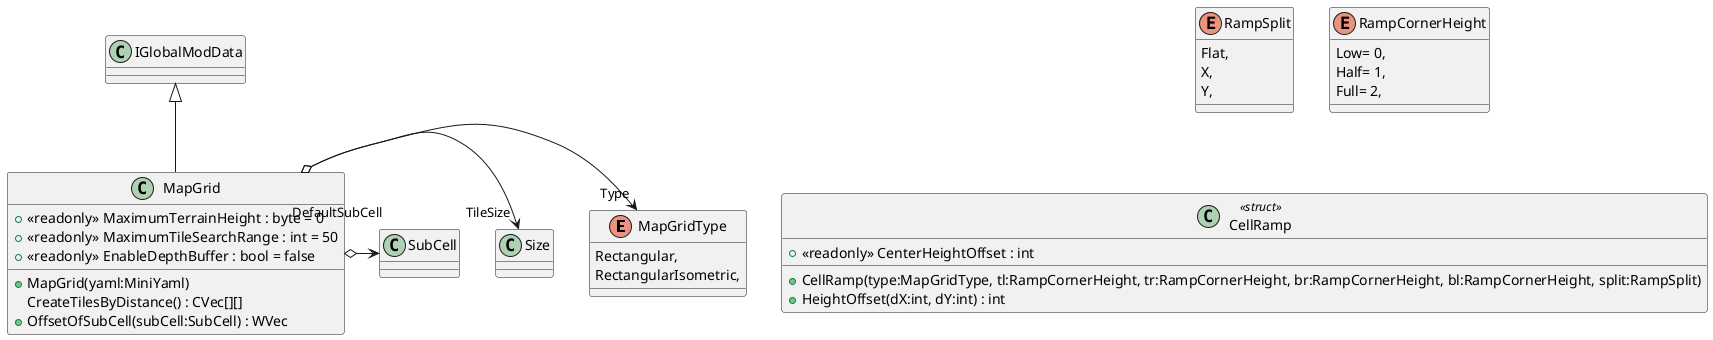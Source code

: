 @startuml
enum MapGridType {
    Rectangular,
    RectangularIsometric,
}
enum RampSplit {
    Flat,
    X,
    Y,
}
enum RampCornerHeight {
    Low= 0,
    Half= 1,
    Full= 2,
}
class CellRamp <<struct>> {
    + <<readonly>> CenterHeightOffset : int
    + CellRamp(type:MapGridType, tl:RampCornerHeight, tr:RampCornerHeight, br:RampCornerHeight, bl:RampCornerHeight, split:RampSplit)
    + HeightOffset(dX:int, dY:int) : int
}
class MapGrid {
    + <<readonly>> MaximumTerrainHeight : byte = 0
    + <<readonly>> MaximumTileSearchRange : int = 50
    + <<readonly>> EnableDepthBuffer : bool = false
    + MapGrid(yaml:MiniYaml)
    CreateTilesByDistance() : CVec[][]
    + OffsetOfSubCell(subCell:SubCell) : WVec
}
IGlobalModData <|-- MapGrid
MapGrid o-> "Type" MapGridType
MapGrid o-> "TileSize" Size
MapGrid o-> "DefaultSubCell" SubCell
@enduml
